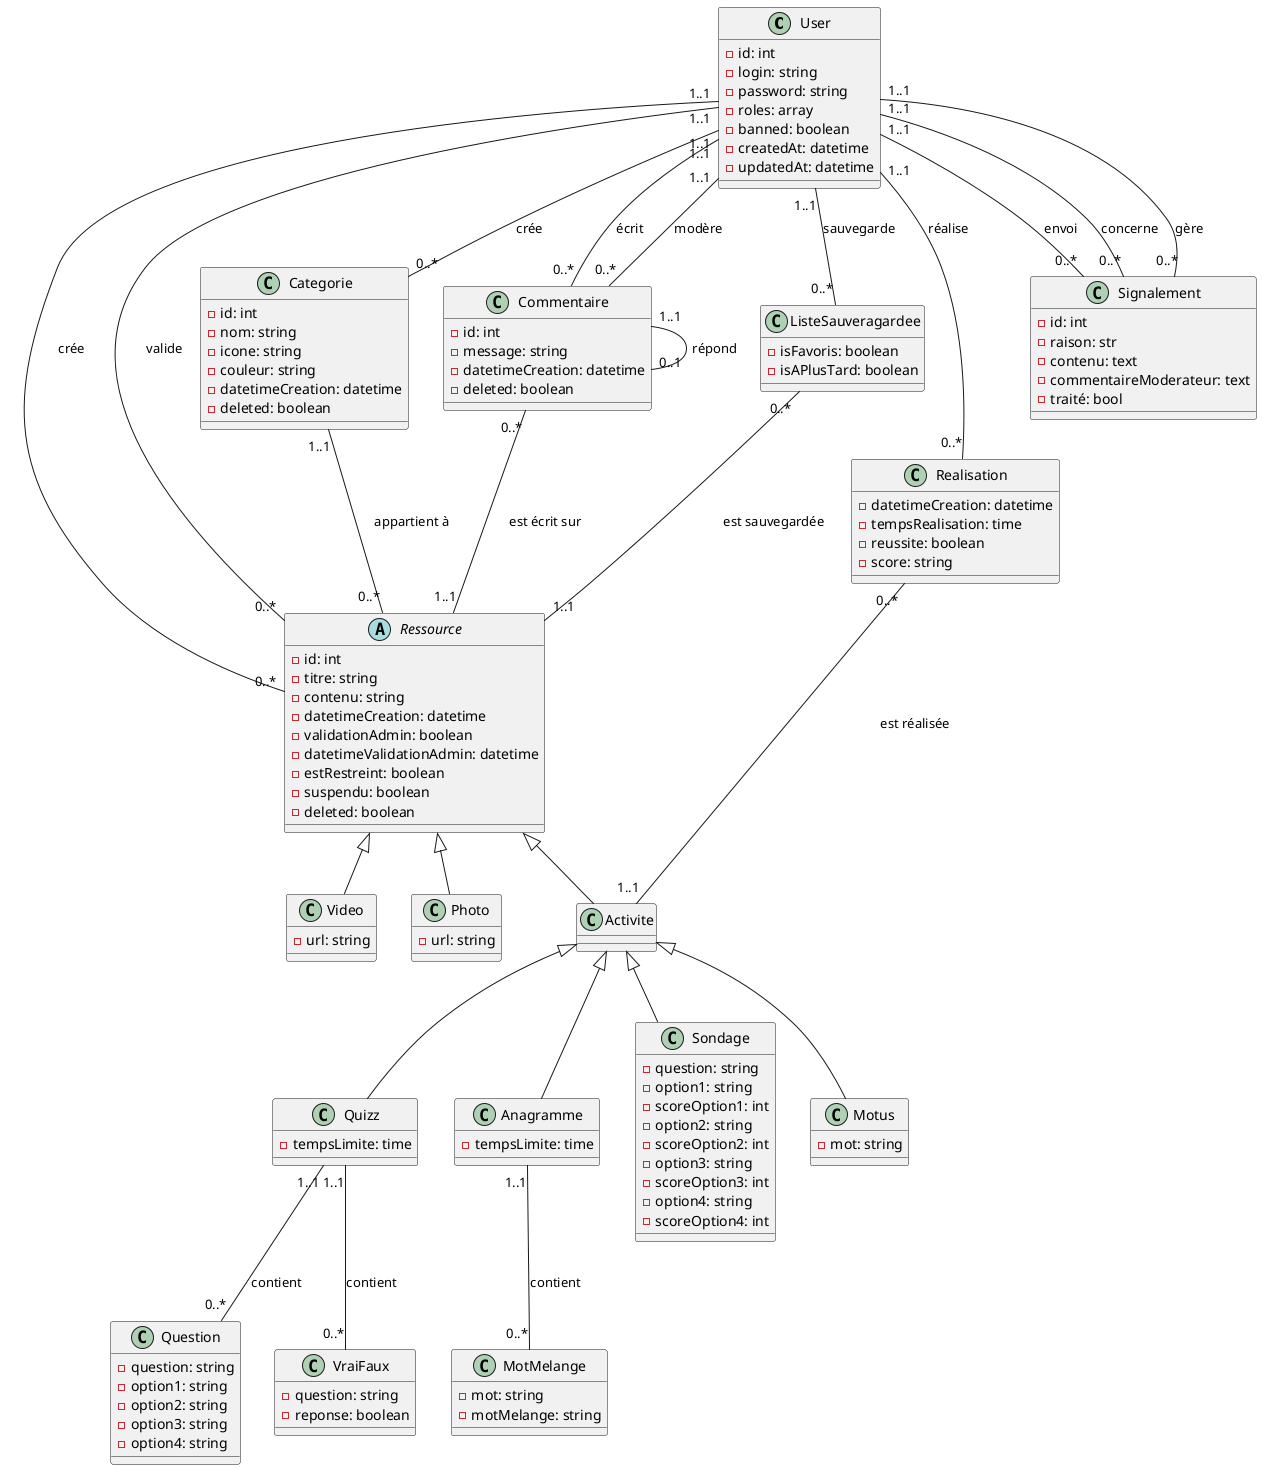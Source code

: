 @startuml diagrammeDeClasse

class User {
    -id: int
    -login: string
    -password: string
    -roles: array
    -banned: boolean
    -createdAt: datetime
    -updatedAt: datetime
}

abstract class Ressource{
    -id: int
    -titre: string
    -contenu: string
    -datetimeCreation: datetime
    -validationAdmin: boolean
    -datetimeValidationAdmin: datetime
    -estRestreint: boolean
    -suspendu: boolean
    -deleted: boolean
}

class Video{
    -url: string
}

class Photo{
    -url: string
}

class Quizz{
    -tempsLimite: time
}

class Question{
    -question: string
    -option1: string
    -option2: string
    -option3: string
    -option4: string
}

class VraiFaux{
    -question: string
    -reponse: boolean
}

class Anagramme{
    -tempsLimite: time
}

class MotMelange{
    -mot: string
    -motMelange: string
}

class Sondage{
    -question: string
    -option1: string
    -scoreOption1: int
    -option2: string
    -scoreOption2: int
    -option3: string
    -scoreOption3: int
    -option4: string
    -scoreOption4: int
}

class Motus{
    -mot: string
}

class Realisation{
    -datetimeCreation: datetime
    -tempsRealisation: time
    -reussite: boolean
    -score: string
}

class Categorie{
    -id: int
    -nom: string
    -icone: string
    -couleur: string
    -datetimeCreation: datetime
    -deleted: boolean
}

class Commentaire{
    -id: int
    -message: string
    -datetimeCreation: datetime
    -deleted: boolean
}

class ListeSauveragardee{
    - isFavoris: boolean
    - isAPlusTard: boolean
}

class Signalement{
    -id: int
    -raison: str
    -contenu: text
    -commentaireModerateur: text
    -traité: bool
}

Ressource <|-- Video
Ressource <|-- Photo
Ressource <|-- Activite

Activite <|-- Quizz
Activite <|-- Sondage
Activite <|-- Motus
Activite <|-- Anagramme

User "1..1" -- "0..*" Signalement : envoi
User "1..1" -- "0..*" Signalement : concerne
User "1..1" -- "0..*" Signalement : gère

User "1..1" -- "0..*" Commentaire : écrit
User "1..1" -- "0..*" Commentaire : modère
User "1..1" -- "0..*" Ressource : crée
User "1..1" -- "0..*" Ressource : valide
User "1..1" -- "0..*" ListeSauveragardee : sauvegarde
User "1..1" -- "0..*" Realisation : réalise
User "1..1" -- "0..*" Categorie : crée

Commentaire "1..1" -- "0..1" Commentaire : répond
Commentaire "0..*" -- "1..1" Ressource : est écrit sur

Categorie "1..1" -- "0..*" Ressource : appartient à

ListeSauveragardee "0..*" -- "1..1" Ressource : est sauvegardée

Quizz "1..1" -- "0..*" Question : contient
Quizz "1..1" -- "0..*" VraiFaux : contient

Anagramme "1..1" -- "0..*" MotMelange : contient

Realisation "0..*" -- "1..1" Activite : est réalisée

@enduml
